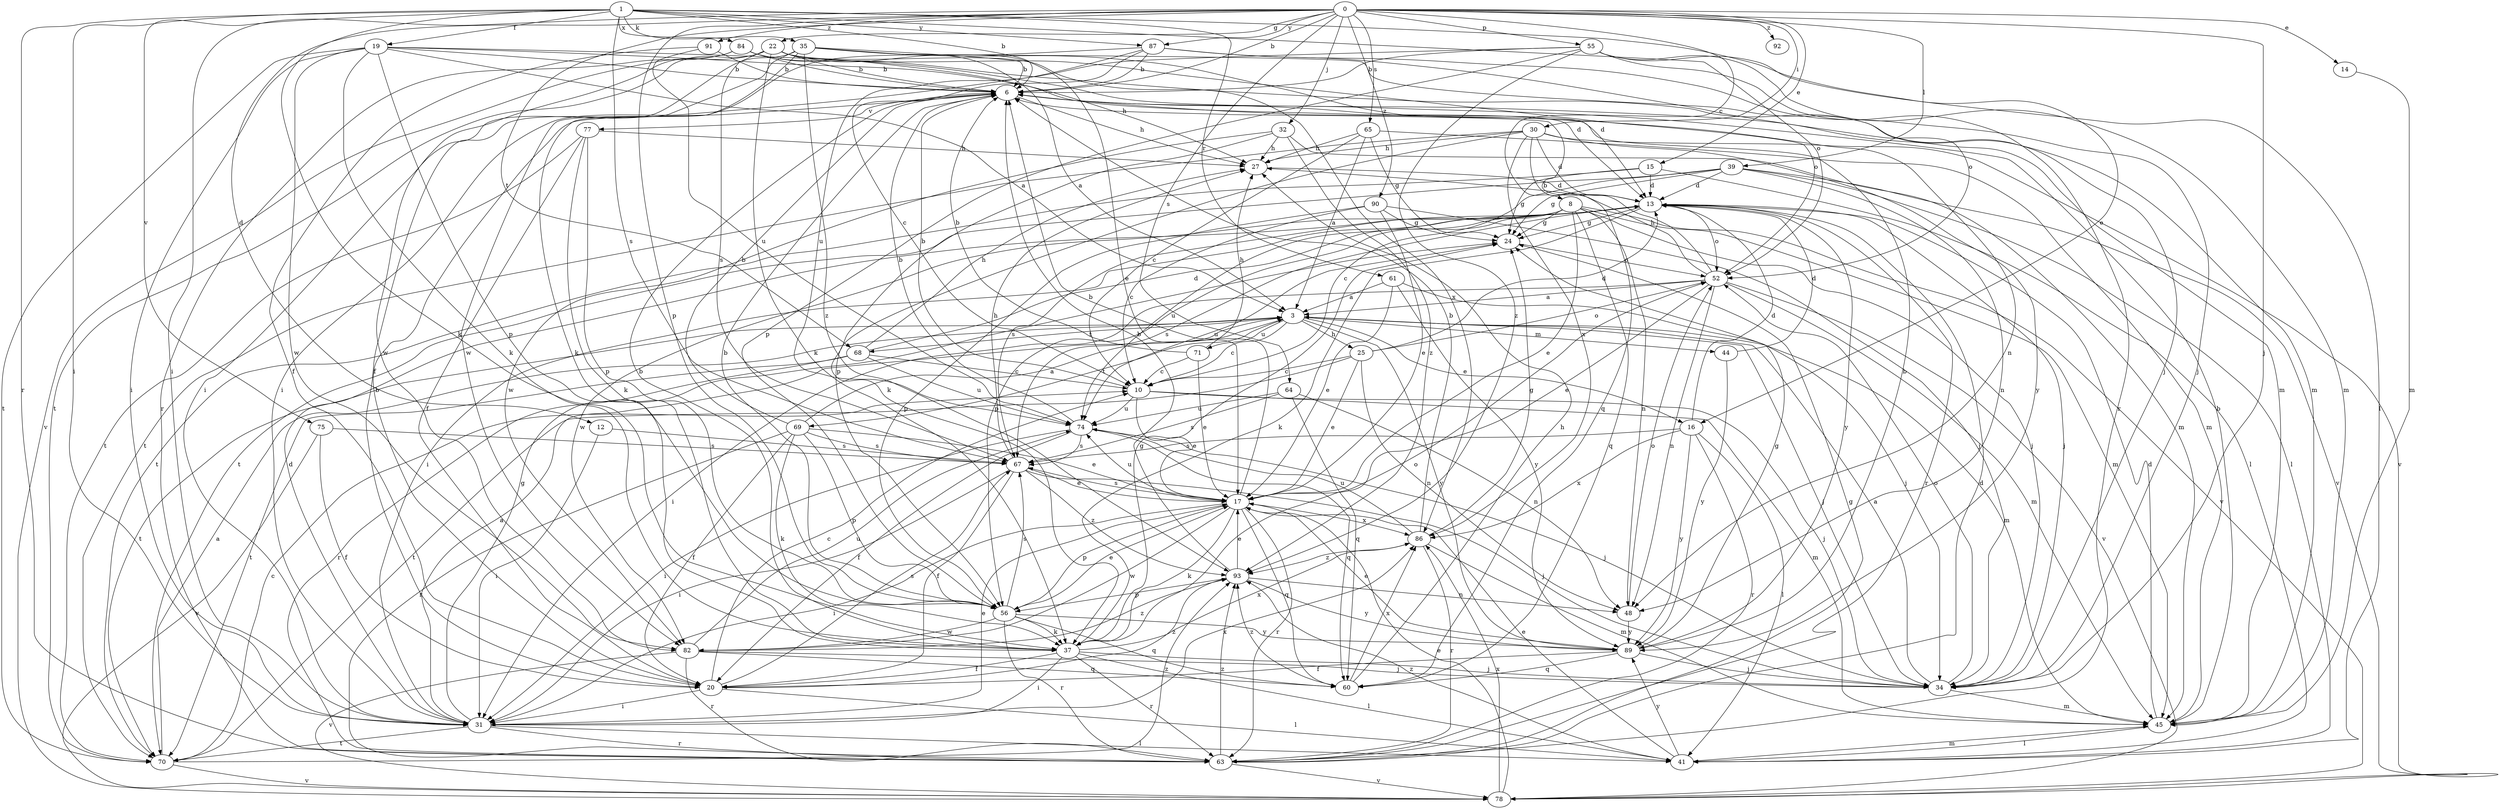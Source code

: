 strict digraph  {
0;
1;
3;
6;
8;
10;
12;
13;
14;
15;
16;
17;
19;
20;
22;
24;
25;
27;
30;
31;
32;
34;
35;
37;
39;
41;
44;
45;
48;
52;
55;
56;
60;
61;
63;
64;
65;
67;
68;
69;
70;
71;
74;
75;
77;
78;
82;
84;
86;
87;
89;
90;
91;
92;
93;
0 -> 6  [label=b];
0 -> 8  [label=c];
0 -> 12  [label=d];
0 -> 14  [label=e];
0 -> 15  [label=e];
0 -> 22  [label=g];
0 -> 30  [label=i];
0 -> 31  [label=i];
0 -> 32  [label=j];
0 -> 34  [label=j];
0 -> 39  [label=l];
0 -> 55  [label=p];
0 -> 56  [label=p];
0 -> 64  [label=s];
0 -> 65  [label=s];
0 -> 68  [label=t];
0 -> 87  [label=y];
0 -> 90  [label=z];
0 -> 91  [label=z];
0 -> 92  [label=z];
1 -> 6  [label=b];
1 -> 16  [label=e];
1 -> 19  [label=f];
1 -> 31  [label=i];
1 -> 35  [label=k];
1 -> 37  [label=k];
1 -> 52  [label=o];
1 -> 61  [label=r];
1 -> 63  [label=r];
1 -> 67  [label=s];
1 -> 75  [label=v];
1 -> 84  [label=x];
1 -> 87  [label=y];
3 -> 10  [label=c];
3 -> 16  [label=e];
3 -> 25  [label=h];
3 -> 34  [label=j];
3 -> 44  [label=m];
3 -> 45  [label=m];
3 -> 68  [label=t];
3 -> 69  [label=t];
3 -> 70  [label=t];
3 -> 71  [label=u];
3 -> 89  [label=y];
6 -> 27  [label=h];
6 -> 48  [label=n];
6 -> 77  [label=v];
8 -> 17  [label=e];
8 -> 24  [label=g];
8 -> 34  [label=j];
8 -> 45  [label=m];
8 -> 48  [label=n];
8 -> 60  [label=q];
8 -> 67  [label=s];
8 -> 74  [label=u];
8 -> 78  [label=v];
8 -> 82  [label=w];
10 -> 6  [label=b];
10 -> 17  [label=e];
10 -> 34  [label=j];
10 -> 45  [label=m];
10 -> 74  [label=u];
12 -> 31  [label=i];
12 -> 67  [label=s];
13 -> 24  [label=g];
13 -> 31  [label=i];
13 -> 34  [label=j];
13 -> 37  [label=k];
13 -> 52  [label=o];
13 -> 56  [label=p];
13 -> 63  [label=r];
13 -> 67  [label=s];
13 -> 89  [label=y];
14 -> 45  [label=m];
15 -> 13  [label=d];
15 -> 24  [label=g];
15 -> 41  [label=l];
15 -> 70  [label=t];
16 -> 13  [label=d];
16 -> 41  [label=l];
16 -> 63  [label=r];
16 -> 67  [label=s];
16 -> 86  [label=x];
16 -> 89  [label=y];
17 -> 6  [label=b];
17 -> 31  [label=i];
17 -> 37  [label=k];
17 -> 56  [label=p];
17 -> 60  [label=q];
17 -> 63  [label=r];
17 -> 67  [label=s];
17 -> 74  [label=u];
17 -> 82  [label=w];
17 -> 86  [label=x];
19 -> 3  [label=a];
19 -> 6  [label=b];
19 -> 13  [label=d];
19 -> 31  [label=i];
19 -> 37  [label=k];
19 -> 45  [label=m];
19 -> 56  [label=p];
19 -> 70  [label=t];
19 -> 82  [label=w];
20 -> 6  [label=b];
20 -> 10  [label=c];
20 -> 31  [label=i];
20 -> 41  [label=l];
20 -> 67  [label=s];
20 -> 93  [label=z];
22 -> 3  [label=a];
22 -> 6  [label=b];
22 -> 37  [label=k];
22 -> 52  [label=o];
22 -> 67  [label=s];
22 -> 70  [label=t];
22 -> 78  [label=v];
22 -> 86  [label=x];
24 -> 52  [label=o];
24 -> 74  [label=u];
25 -> 10  [label=c];
25 -> 13  [label=d];
25 -> 17  [label=e];
25 -> 48  [label=n];
25 -> 52  [label=o];
25 -> 70  [label=t];
27 -> 13  [label=d];
30 -> 13  [label=d];
30 -> 27  [label=h];
30 -> 56  [label=p];
30 -> 60  [label=q];
30 -> 70  [label=t];
30 -> 78  [label=v];
30 -> 86  [label=x];
30 -> 89  [label=y];
31 -> 3  [label=a];
31 -> 13  [label=d];
31 -> 17  [label=e];
31 -> 24  [label=g];
31 -> 41  [label=l];
31 -> 63  [label=r];
31 -> 70  [label=t];
31 -> 86  [label=x];
32 -> 27  [label=h];
32 -> 37  [label=k];
32 -> 45  [label=m];
32 -> 82  [label=w];
32 -> 93  [label=z];
34 -> 3  [label=a];
34 -> 45  [label=m];
34 -> 52  [label=o];
35 -> 6  [label=b];
35 -> 13  [label=d];
35 -> 17  [label=e];
35 -> 20  [label=f];
35 -> 31  [label=i];
35 -> 34  [label=j];
35 -> 37  [label=k];
35 -> 93  [label=z];
37 -> 6  [label=b];
37 -> 20  [label=f];
37 -> 24  [label=g];
37 -> 31  [label=i];
37 -> 34  [label=j];
37 -> 41  [label=l];
37 -> 52  [label=o];
37 -> 63  [label=r];
37 -> 86  [label=x];
39 -> 10  [label=c];
39 -> 13  [label=d];
39 -> 24  [label=g];
39 -> 41  [label=l];
39 -> 48  [label=n];
39 -> 70  [label=t];
39 -> 78  [label=v];
41 -> 17  [label=e];
41 -> 45  [label=m];
41 -> 89  [label=y];
41 -> 93  [label=z];
44 -> 13  [label=d];
44 -> 89  [label=y];
45 -> 6  [label=b];
45 -> 13  [label=d];
45 -> 41  [label=l];
48 -> 52  [label=o];
48 -> 89  [label=y];
52 -> 3  [label=a];
52 -> 6  [label=b];
52 -> 17  [label=e];
52 -> 27  [label=h];
52 -> 31  [label=i];
52 -> 45  [label=m];
52 -> 48  [label=n];
52 -> 78  [label=v];
55 -> 6  [label=b];
55 -> 31  [label=i];
55 -> 41  [label=l];
55 -> 45  [label=m];
55 -> 56  [label=p];
55 -> 63  [label=r];
55 -> 93  [label=z];
56 -> 6  [label=b];
56 -> 17  [label=e];
56 -> 37  [label=k];
56 -> 60  [label=q];
56 -> 63  [label=r];
56 -> 67  [label=s];
56 -> 82  [label=w];
56 -> 89  [label=y];
60 -> 27  [label=h];
60 -> 86  [label=x];
60 -> 93  [label=z];
61 -> 3  [label=a];
61 -> 17  [label=e];
61 -> 34  [label=j];
61 -> 89  [label=y];
63 -> 13  [label=d];
63 -> 24  [label=g];
63 -> 78  [label=v];
63 -> 93  [label=z];
64 -> 48  [label=n];
64 -> 60  [label=q];
64 -> 67  [label=s];
64 -> 74  [label=u];
65 -> 3  [label=a];
65 -> 10  [label=c];
65 -> 24  [label=g];
65 -> 27  [label=h];
65 -> 45  [label=m];
67 -> 17  [label=e];
67 -> 20  [label=f];
67 -> 27  [label=h];
67 -> 31  [label=i];
67 -> 34  [label=j];
67 -> 93  [label=z];
68 -> 10  [label=c];
68 -> 13  [label=d];
68 -> 27  [label=h];
68 -> 63  [label=r];
68 -> 70  [label=t];
68 -> 74  [label=u];
69 -> 3  [label=a];
69 -> 6  [label=b];
69 -> 17  [label=e];
69 -> 20  [label=f];
69 -> 37  [label=k];
69 -> 56  [label=p];
69 -> 63  [label=r];
69 -> 67  [label=s];
70 -> 3  [label=a];
70 -> 10  [label=c];
70 -> 78  [label=v];
70 -> 93  [label=z];
71 -> 6  [label=b];
71 -> 10  [label=c];
71 -> 17  [label=e];
71 -> 27  [label=h];
74 -> 6  [label=b];
74 -> 20  [label=f];
74 -> 31  [label=i];
74 -> 34  [label=j];
74 -> 60  [label=q];
74 -> 67  [label=s];
75 -> 20  [label=f];
75 -> 67  [label=s];
75 -> 78  [label=v];
77 -> 20  [label=f];
77 -> 27  [label=h];
77 -> 37  [label=k];
77 -> 56  [label=p];
77 -> 70  [label=t];
78 -> 17  [label=e];
78 -> 86  [label=x];
82 -> 34  [label=j];
82 -> 60  [label=q];
82 -> 63  [label=r];
82 -> 74  [label=u];
82 -> 78  [label=v];
82 -> 93  [label=z];
84 -> 6  [label=b];
84 -> 27  [label=h];
84 -> 45  [label=m];
84 -> 63  [label=r];
84 -> 82  [label=w];
86 -> 6  [label=b];
86 -> 24  [label=g];
86 -> 45  [label=m];
86 -> 63  [label=r];
86 -> 74  [label=u];
86 -> 93  [label=z];
87 -> 6  [label=b];
87 -> 10  [label=c];
87 -> 34  [label=j];
87 -> 52  [label=o];
87 -> 74  [label=u];
87 -> 82  [label=w];
89 -> 6  [label=b];
89 -> 17  [label=e];
89 -> 20  [label=f];
89 -> 24  [label=g];
89 -> 34  [label=j];
89 -> 60  [label=q];
90 -> 10  [label=c];
90 -> 17  [label=e];
90 -> 24  [label=g];
90 -> 34  [label=j];
90 -> 56  [label=p];
91 -> 6  [label=b];
91 -> 20  [label=f];
91 -> 74  [label=u];
93 -> 6  [label=b];
93 -> 17  [label=e];
93 -> 48  [label=n];
93 -> 56  [label=p];
93 -> 89  [label=y];
}
